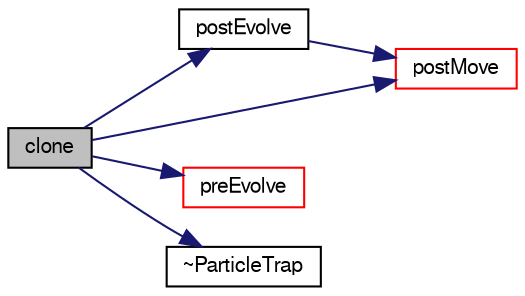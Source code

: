digraph "clone"
{
  bgcolor="transparent";
  edge [fontname="FreeSans",fontsize="10",labelfontname="FreeSans",labelfontsize="10"];
  node [fontname="FreeSans",fontsize="10",shape=record];
  rankdir="LR";
  Node9 [label="clone",height=0.2,width=0.4,color="black", fillcolor="grey75", style="filled", fontcolor="black"];
  Node9 -> Node10 [color="midnightblue",fontsize="10",style="solid",fontname="FreeSans"];
  Node10 [label="postEvolve",height=0.2,width=0.4,color="black",URL="$a23994.html#a0bf23f36eb3424966e359419a566eb0a",tooltip="Post-evolve hook. "];
  Node10 -> Node11 [color="midnightblue",fontsize="10",style="solid",fontname="FreeSans"];
  Node11 [label="postMove",height=0.2,width=0.4,color="red",URL="$a23994.html#a1f4d7944e1528833539972e8c26eb3d8",tooltip="Post-move hook. "];
  Node9 -> Node11 [color="midnightblue",fontsize="10",style="solid",fontname="FreeSans"];
  Node9 -> Node13 [color="midnightblue",fontsize="10",style="solid",fontname="FreeSans"];
  Node13 [label="preEvolve",height=0.2,width=0.4,color="red",URL="$a23994.html#acc0c9e165d2cf19698ab1a7672a29ab6",tooltip="Pre-evolve hook. "];
  Node9 -> Node70 [color="midnightblue",fontsize="10",style="solid",fontname="FreeSans"];
  Node70 [label="~ParticleTrap",height=0.2,width=0.4,color="black",URL="$a23994.html#a3519fc682da22567fdfaa3c882dbfb0e",tooltip="Destructor. "];
}

